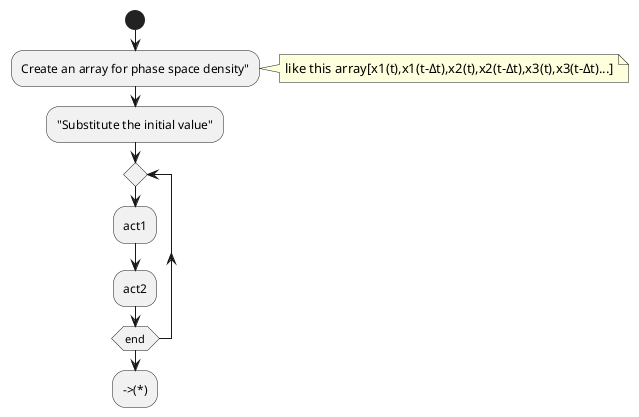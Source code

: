 @startuml activity_diagram
start 
:Create an array for phase space density";
note right:like this array[x1(t),x1(t-Δt),x2(t),x2(t-Δt),x3(t),x3(t-Δt)...]

:"Substitute the initial value";


repeat
    :act1;
    :act2;
repeat while (end)


-->(*)

@end uml
